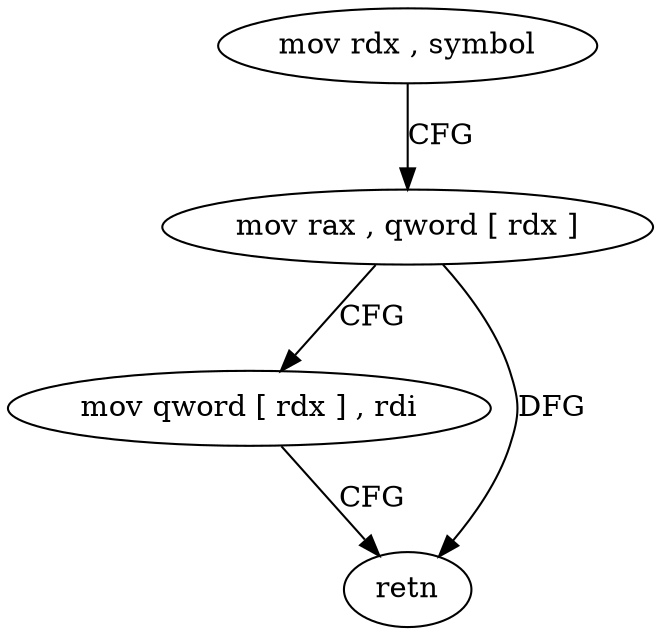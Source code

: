digraph "func" {
"4283302" [label = "mov rdx , symbol" ]
"4283309" [label = "mov rax , qword [ rdx ]" ]
"4283312" [label = "mov qword [ rdx ] , rdi" ]
"4283315" [label = "retn" ]
"4283302" -> "4283309" [ label = "CFG" ]
"4283309" -> "4283312" [ label = "CFG" ]
"4283309" -> "4283315" [ label = "DFG" ]
"4283312" -> "4283315" [ label = "CFG" ]
}
